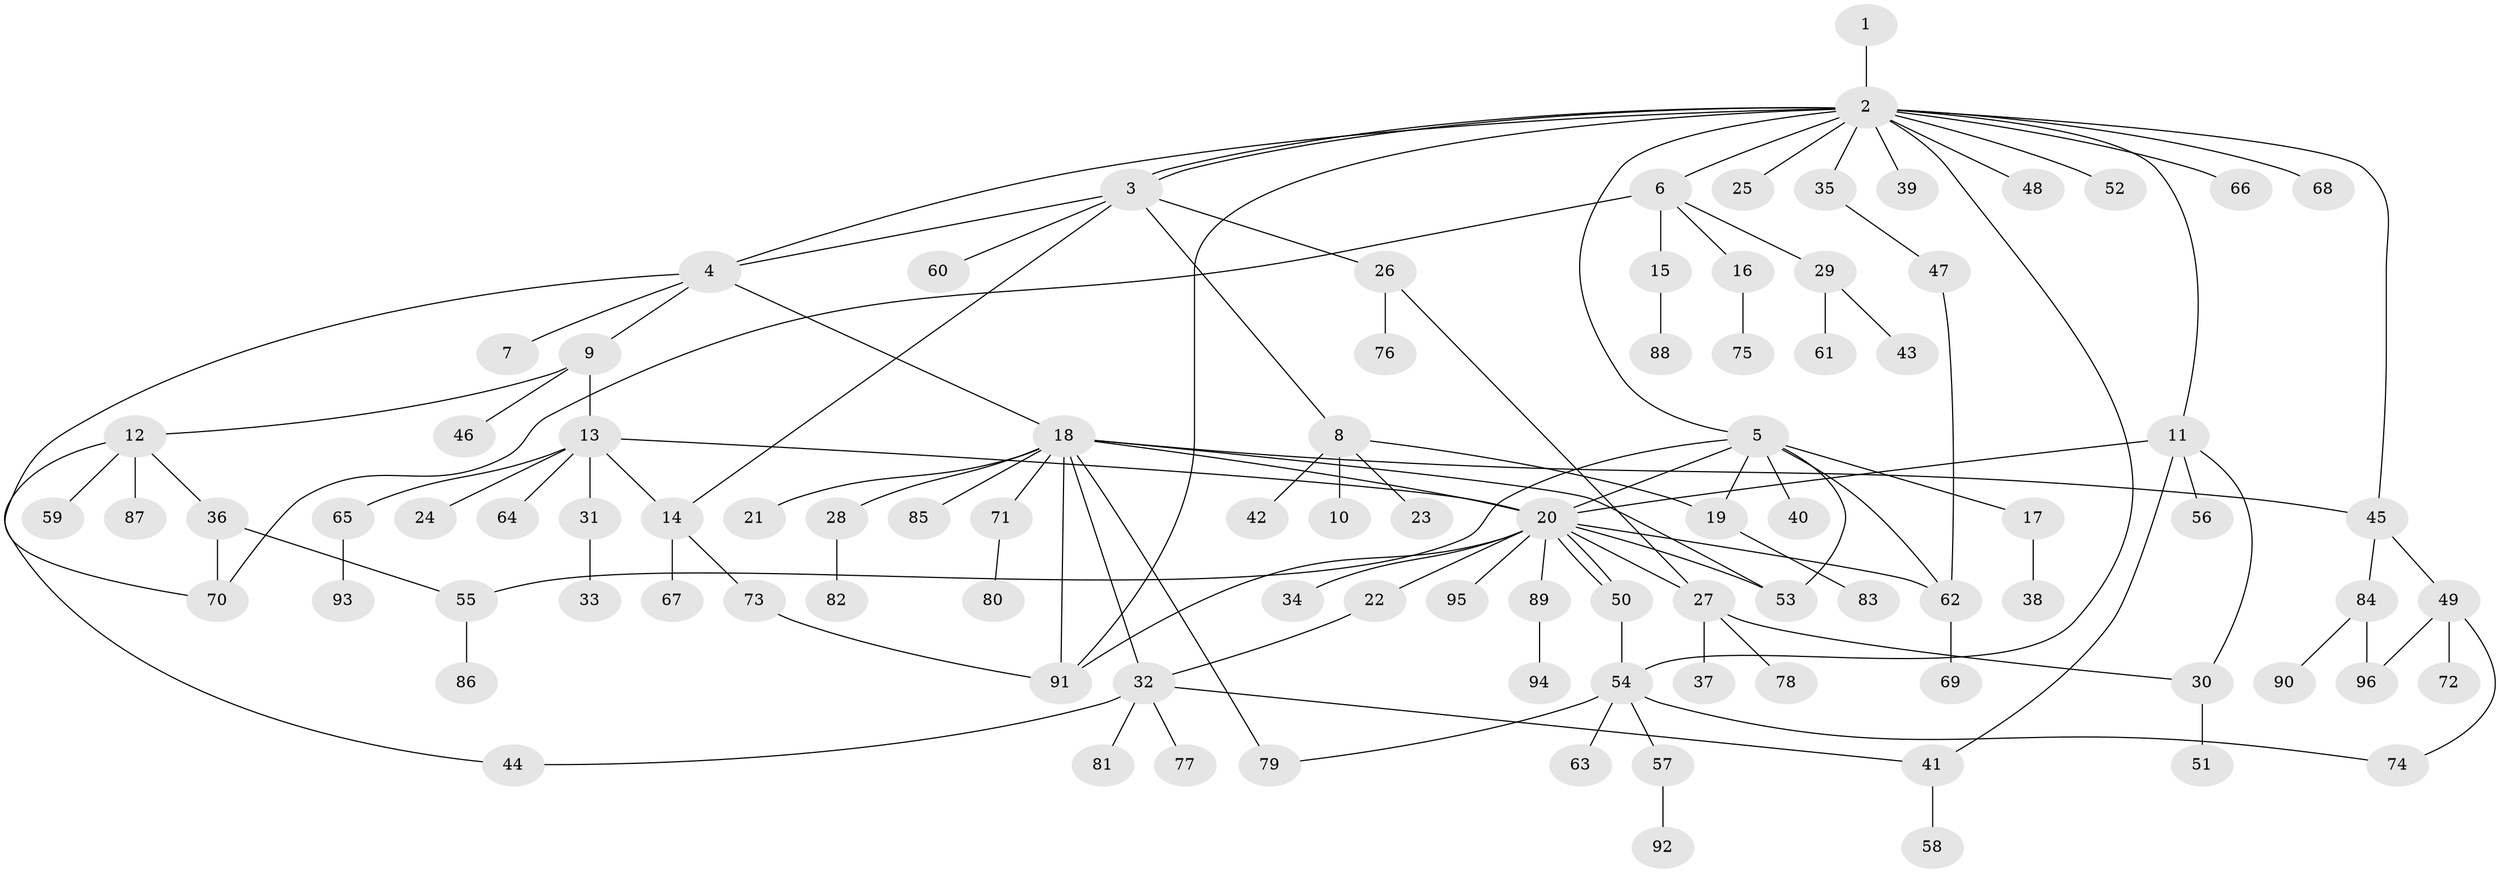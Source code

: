 // coarse degree distribution, {1: 0.5217391304347826, 16: 0.014492753623188406, 8: 0.014492753623188406, 7: 0.028985507246376812, 5: 0.043478260869565216, 4: 0.11594202898550725, 9: 0.014492753623188406, 11: 0.014492753623188406, 2: 0.17391304347826086, 13: 0.014492753623188406, 3: 0.028985507246376812, 6: 0.014492753623188406}
// Generated by graph-tools (version 1.1) at 2025/52/02/27/25 19:52:00]
// undirected, 96 vertices, 123 edges
graph export_dot {
graph [start="1"]
  node [color=gray90,style=filled];
  1;
  2;
  3;
  4;
  5;
  6;
  7;
  8;
  9;
  10;
  11;
  12;
  13;
  14;
  15;
  16;
  17;
  18;
  19;
  20;
  21;
  22;
  23;
  24;
  25;
  26;
  27;
  28;
  29;
  30;
  31;
  32;
  33;
  34;
  35;
  36;
  37;
  38;
  39;
  40;
  41;
  42;
  43;
  44;
  45;
  46;
  47;
  48;
  49;
  50;
  51;
  52;
  53;
  54;
  55;
  56;
  57;
  58;
  59;
  60;
  61;
  62;
  63;
  64;
  65;
  66;
  67;
  68;
  69;
  70;
  71;
  72;
  73;
  74;
  75;
  76;
  77;
  78;
  79;
  80;
  81;
  82;
  83;
  84;
  85;
  86;
  87;
  88;
  89;
  90;
  91;
  92;
  93;
  94;
  95;
  96;
  1 -- 2;
  2 -- 3;
  2 -- 3;
  2 -- 4;
  2 -- 5;
  2 -- 6;
  2 -- 11;
  2 -- 25;
  2 -- 35;
  2 -- 39;
  2 -- 45;
  2 -- 48;
  2 -- 52;
  2 -- 54;
  2 -- 66;
  2 -- 68;
  2 -- 91;
  3 -- 4;
  3 -- 8;
  3 -- 14;
  3 -- 26;
  3 -- 60;
  4 -- 7;
  4 -- 9;
  4 -- 18;
  4 -- 70;
  5 -- 17;
  5 -- 19;
  5 -- 20;
  5 -- 40;
  5 -- 53;
  5 -- 55;
  5 -- 62;
  6 -- 15;
  6 -- 16;
  6 -- 29;
  6 -- 70;
  8 -- 10;
  8 -- 19;
  8 -- 23;
  8 -- 42;
  9 -- 12;
  9 -- 13;
  9 -- 46;
  11 -- 20;
  11 -- 30;
  11 -- 41;
  11 -- 56;
  12 -- 36;
  12 -- 44;
  12 -- 59;
  12 -- 87;
  13 -- 14;
  13 -- 20;
  13 -- 24;
  13 -- 31;
  13 -- 64;
  13 -- 65;
  14 -- 67;
  14 -- 73;
  15 -- 88;
  16 -- 75;
  17 -- 38;
  18 -- 20;
  18 -- 21;
  18 -- 28;
  18 -- 32;
  18 -- 45;
  18 -- 53;
  18 -- 71;
  18 -- 79;
  18 -- 85;
  18 -- 91;
  19 -- 83;
  20 -- 22;
  20 -- 27;
  20 -- 34;
  20 -- 50;
  20 -- 50;
  20 -- 53;
  20 -- 62;
  20 -- 89;
  20 -- 91;
  20 -- 95;
  22 -- 32;
  26 -- 27;
  26 -- 76;
  27 -- 30;
  27 -- 37;
  27 -- 78;
  28 -- 82;
  29 -- 43;
  29 -- 61;
  30 -- 51;
  31 -- 33;
  32 -- 41;
  32 -- 44;
  32 -- 77;
  32 -- 81;
  35 -- 47;
  36 -- 55;
  36 -- 70;
  41 -- 58;
  45 -- 49;
  45 -- 84;
  47 -- 62;
  49 -- 72;
  49 -- 74;
  49 -- 96;
  50 -- 54;
  54 -- 57;
  54 -- 63;
  54 -- 74;
  54 -- 79;
  55 -- 86;
  57 -- 92;
  62 -- 69;
  65 -- 93;
  71 -- 80;
  73 -- 91;
  84 -- 90;
  84 -- 96;
  89 -- 94;
}
